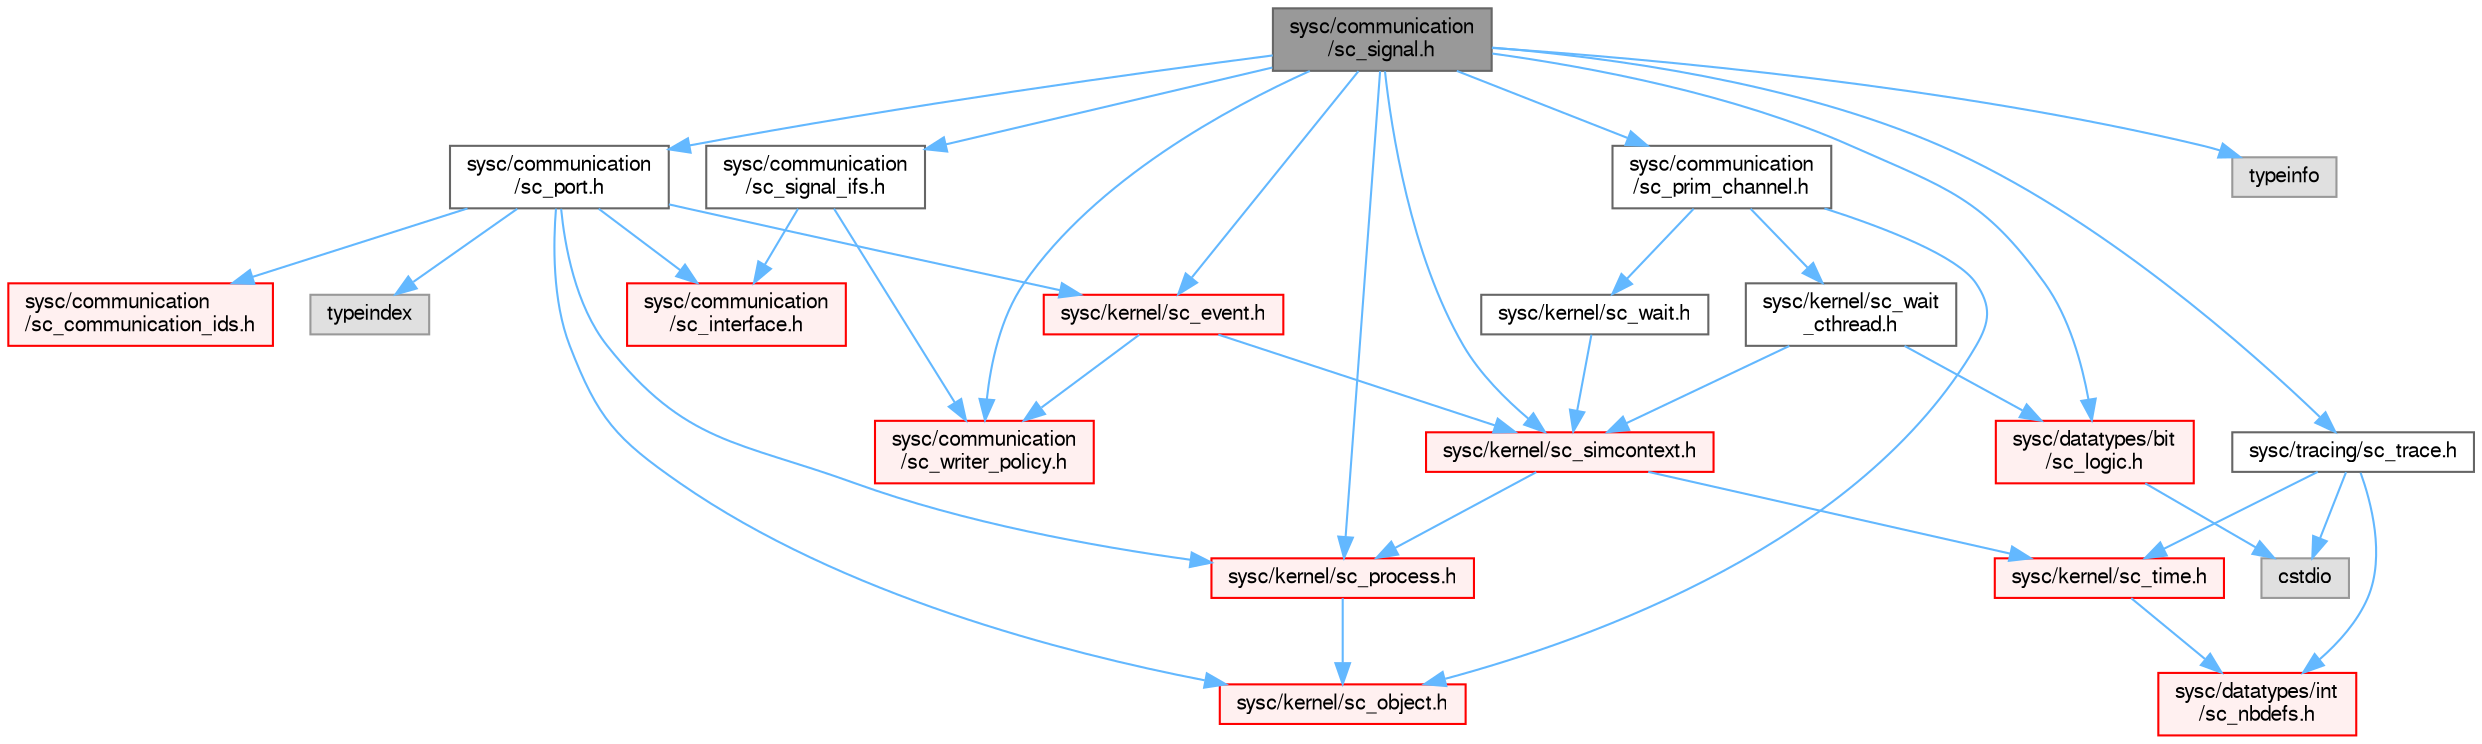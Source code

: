 digraph "sysc/communication/sc_signal.h"
{
 // LATEX_PDF_SIZE
  bgcolor="transparent";
  edge [fontname=FreeSans,fontsize=10,labelfontname=FreeSans,labelfontsize=10];
  node [fontname=FreeSans,fontsize=10,shape=box,height=0.2,width=0.4];
  Node1 [id="Node000001",label="sysc/communication\l/sc_signal.h",height=0.2,width=0.4,color="gray40", fillcolor="grey60", style="filled", fontcolor="black",tooltip=" "];
  Node1 -> Node2 [id="edge1_Node000001_Node000002",color="steelblue1",style="solid",tooltip=" "];
  Node2 [id="Node000002",label="sysc/communication\l/sc_port.h",height=0.2,width=0.4,color="grey40", fillcolor="white", style="filled",URL="$a00281.html",tooltip=" "];
  Node2 -> Node3 [id="edge2_Node000002_Node000003",color="steelblue1",style="solid",tooltip=" "];
  Node3 [id="Node000003",label="typeindex",height=0.2,width=0.4,color="grey60", fillcolor="#E0E0E0", style="filled",tooltip=" "];
  Node2 -> Node4 [id="edge3_Node000002_Node000004",color="steelblue1",style="solid",tooltip=" "];
  Node4 [id="Node000004",label="sysc/communication\l/sc_communication_ids.h",height=0.2,width=0.4,color="red", fillcolor="#FFF0F0", style="filled",URL="$a00323.html",tooltip=" "];
  Node2 -> Node14 [id="edge4_Node000002_Node000014",color="steelblue1",style="solid",tooltip=" "];
  Node14 [id="Node000014",label="sysc/communication\l/sc_interface.h",height=0.2,width=0.4,color="red", fillcolor="#FFF0F0", style="filled",URL="$a00302.html",tooltip=" "];
  Node2 -> Node15 [id="edge5_Node000002_Node000015",color="steelblue1",style="solid",tooltip=" "];
  Node15 [id="Node000015",label="sysc/kernel/sc_event.h",height=0.2,width=0.4,color="red", fillcolor="#FFF0F0", style="filled",URL="$a00398.html",tooltip=" "];
  Node15 -> Node17 [id="edge6_Node000015_Node000017",color="steelblue1",style="solid",tooltip=" "];
  Node17 [id="Node000017",label="sysc/kernel/sc_simcontext.h",height=0.2,width=0.4,color="red", fillcolor="#FFF0F0", style="filled",URL="$a00377.html",tooltip=" "];
  Node17 -> Node18 [id="edge7_Node000017_Node000018",color="steelblue1",style="solid",tooltip=" "];
  Node18 [id="Node000018",label="sysc/kernel/sc_process.h",height=0.2,width=0.4,color="red", fillcolor="#FFF0F0", style="filled",URL="$a00437.html",tooltip=" "];
  Node18 -> Node20 [id="edge8_Node000018_Node000020",color="steelblue1",style="solid",tooltip=" "];
  Node20 [id="Node000020",label="sysc/kernel/sc_object.h",height=0.2,width=0.4,color="red", fillcolor="#FFF0F0", style="filled",URL="$a00380.html",tooltip=" "];
  Node17 -> Node26 [id="edge9_Node000017_Node000026",color="steelblue1",style="solid",tooltip=" "];
  Node26 [id="Node000026",label="sysc/kernel/sc_time.h",height=0.2,width=0.4,color="red", fillcolor="#FFF0F0", style="filled",URL="$a00365.html",tooltip=" "];
  Node26 -> Node27 [id="edge10_Node000026_Node000027",color="steelblue1",style="solid",tooltip=" "];
  Node27 [id="Node000027",label="sysc/datatypes/int\l/sc_nbdefs.h",height=0.2,width=0.4,color="red", fillcolor="#FFF0F0", style="filled",URL="$a00140.html",tooltip=" "];
  Node15 -> Node52 [id="edge11_Node000015_Node000052",color="steelblue1",style="solid",tooltip=" "];
  Node52 [id="Node000052",label="sysc/communication\l/sc_writer_policy.h",height=0.2,width=0.4,color="red", fillcolor="#FFF0F0", style="filled",URL="$a00248.html",tooltip=" "];
  Node2 -> Node20 [id="edge12_Node000002_Node000020",color="steelblue1",style="solid",tooltip=" "];
  Node2 -> Node18 [id="edge13_Node000002_Node000018",color="steelblue1",style="solid",tooltip=" "];
  Node1 -> Node55 [id="edge14_Node000001_Node000055",color="steelblue1",style="solid",tooltip=" "];
  Node55 [id="Node000055",label="sysc/communication\l/sc_prim_channel.h",height=0.2,width=0.4,color="grey40", fillcolor="white", style="filled",URL="$a00242.html",tooltip=" "];
  Node55 -> Node20 [id="edge15_Node000055_Node000020",color="steelblue1",style="solid",tooltip=" "];
  Node55 -> Node56 [id="edge16_Node000055_Node000056",color="steelblue1",style="solid",tooltip=" "];
  Node56 [id="Node000056",label="sysc/kernel/sc_wait.h",height=0.2,width=0.4,color="grey40", fillcolor="white", style="filled",URL="$a00332.html",tooltip=" "];
  Node56 -> Node17 [id="edge17_Node000056_Node000017",color="steelblue1",style="solid",tooltip=" "];
  Node55 -> Node57 [id="edge18_Node000055_Node000057",color="steelblue1",style="solid",tooltip=" "];
  Node57 [id="Node000057",label="sysc/kernel/sc_wait\l_cthread.h",height=0.2,width=0.4,color="grey40", fillcolor="white", style="filled",URL="$a00389.html",tooltip=" "];
  Node57 -> Node17 [id="edge19_Node000057_Node000017",color="steelblue1",style="solid",tooltip=" "];
  Node57 -> Node58 [id="edge20_Node000057_Node000058",color="steelblue1",style="solid",tooltip=" "];
  Node58 [id="Node000058",label="sysc/datatypes/bit\l/sc_logic.h",height=0.2,width=0.4,color="red", fillcolor="#FFF0F0", style="filled",URL="$a00035.html",tooltip=" "];
  Node58 -> Node10 [id="edge21_Node000058_Node000010",color="steelblue1",style="solid",tooltip=" "];
  Node10 [id="Node000010",label="cstdio",height=0.2,width=0.4,color="grey60", fillcolor="#E0E0E0", style="filled",tooltip=" "];
  Node1 -> Node62 [id="edge22_Node000001_Node000062",color="steelblue1",style="solid",tooltip=" "];
  Node62 [id="Node000062",label="sysc/communication\l/sc_signal_ifs.h",height=0.2,width=0.4,color="grey40", fillcolor="white", style="filled",URL="$a00278.html",tooltip=" "];
  Node62 -> Node14 [id="edge23_Node000062_Node000014",color="steelblue1",style="solid",tooltip=" "];
  Node62 -> Node52 [id="edge24_Node000062_Node000052",color="steelblue1",style="solid",tooltip=" "];
  Node1 -> Node52 [id="edge25_Node000001_Node000052",color="steelblue1",style="solid",tooltip=" "];
  Node1 -> Node15 [id="edge26_Node000001_Node000015",color="steelblue1",style="solid",tooltip=" "];
  Node1 -> Node18 [id="edge27_Node000001_Node000018",color="steelblue1",style="solid",tooltip=" "];
  Node1 -> Node17 [id="edge28_Node000001_Node000017",color="steelblue1",style="solid",tooltip=" "];
  Node1 -> Node58 [id="edge29_Node000001_Node000058",color="steelblue1",style="solid",tooltip=" "];
  Node1 -> Node63 [id="edge30_Node000001_Node000063",color="steelblue1",style="solid",tooltip=" "];
  Node63 [id="Node000063",label="sysc/tracing/sc_trace.h",height=0.2,width=0.4,color="grey40", fillcolor="white", style="filled",URL="$a00017.html",tooltip=" "];
  Node63 -> Node10 [id="edge31_Node000063_Node000010",color="steelblue1",style="solid",tooltip=" "];
  Node63 -> Node27 [id="edge32_Node000063_Node000027",color="steelblue1",style="solid",tooltip=" "];
  Node63 -> Node26 [id="edge33_Node000063_Node000026",color="steelblue1",style="solid",tooltip=" "];
  Node1 -> Node64 [id="edge34_Node000001_Node000064",color="steelblue1",style="solid",tooltip=" "];
  Node64 [id="Node000064",label="typeinfo",height=0.2,width=0.4,color="grey60", fillcolor="#E0E0E0", style="filled",tooltip=" "];
}
